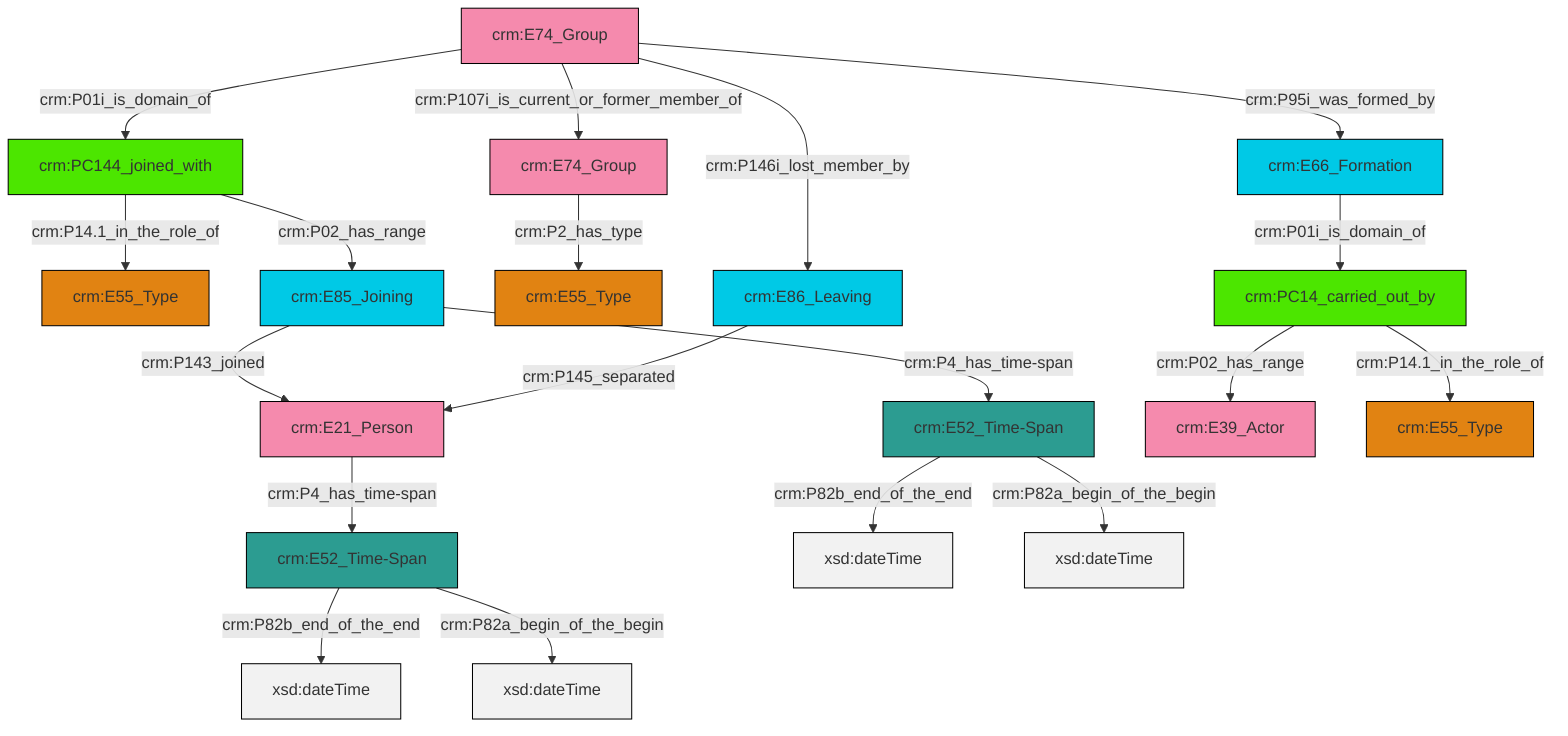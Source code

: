 graph TD
classDef Literal fill:#f2f2f2,stroke:#000000;
classDef CRM_Entity fill:#FFFFFF,stroke:#000000;
classDef Temporal_Entity fill:#00C9E6, stroke:#000000;
classDef Type fill:#E18312, stroke:#000000;
classDef Time-Span fill:#2C9C91, stroke:#000000;
classDef Appellation fill:#FFEB7F, stroke:#000000;
classDef Place fill:#008836, stroke:#000000;
classDef Persistent_Item fill:#B266B2, stroke:#000000;
classDef Conceptual_Object fill:#FFD700, stroke:#000000;
classDef Physical_Thing fill:#D2B48C, stroke:#000000;
classDef Actor fill:#f58aad, stroke:#000000;
classDef PC_Classes fill:#4ce600, stroke:#000000;
classDef Multi fill:#cccccc,stroke:#000000;

2["crm:E74_Group"]:::Actor -->|crm:P95i_was_formed_by| 3["crm:E66_Formation"]:::Temporal_Entity
2["crm:E74_Group"]:::Actor -->|crm:P107i_is_current_or_former_member_of| 4["crm:E74_Group"]:::Actor
10["crm:E52_Time-Span"]:::Time-Span -->|crm:P82b_end_of_the_end| 11[xsd:dateTime]:::Literal
14["crm:PC144_joined_with"]:::PC_Classes -->|crm:P02_has_range| 5["crm:E85_Joining"]:::Temporal_Entity
2["crm:E74_Group"]:::Actor -->|crm:P01i_is_domain_of| 14["crm:PC144_joined_with"]:::PC_Classes
19["crm:E52_Time-Span"]:::Time-Span -->|crm:P82b_end_of_the_end| 20[xsd:dateTime]:::Literal
7["crm:E21_Person"]:::Actor -->|crm:P4_has_time-span| 10["crm:E52_Time-Span"]:::Time-Span
19["crm:E52_Time-Span"]:::Time-Span -->|crm:P82a_begin_of_the_begin| 26[xsd:dateTime]:::Literal
14["crm:PC144_joined_with"]:::PC_Classes -->|crm:P14.1_in_the_role_of| 0["crm:E55_Type"]:::Type
28["crm:PC14_carried_out_by"]:::PC_Classes -->|crm:P14.1_in_the_role_of| 29["crm:E55_Type"]:::Type
5["crm:E85_Joining"]:::Temporal_Entity -->|crm:P143_joined| 7["crm:E21_Person"]:::Actor
10["crm:E52_Time-Span"]:::Time-Span -->|crm:P82a_begin_of_the_begin| 33[xsd:dateTime]:::Literal
4["crm:E74_Group"]:::Actor -->|crm:P2_has_type| 15["crm:E55_Type"]:::Type
5["crm:E85_Joining"]:::Temporal_Entity -->|crm:P4_has_time-span| 19["crm:E52_Time-Span"]:::Time-Span
28["crm:PC14_carried_out_by"]:::PC_Classes -->|crm:P02_has_range| 22["crm:E39_Actor"]:::Actor
17["crm:E86_Leaving"]:::Temporal_Entity -->|crm:P145_separated| 7["crm:E21_Person"]:::Actor
2["crm:E74_Group"]:::Actor -->|crm:P146i_lost_member_by| 17["crm:E86_Leaving"]:::Temporal_Entity
3["crm:E66_Formation"]:::Temporal_Entity -->|crm:P01i_is_domain_of| 28["crm:PC14_carried_out_by"]:::PC_Classes
